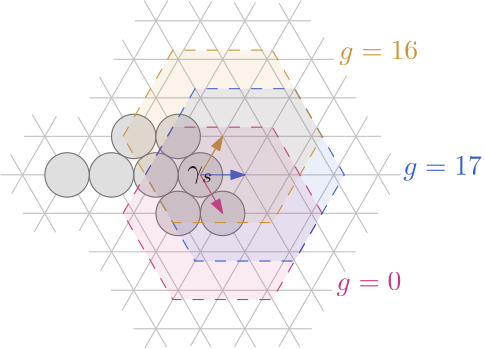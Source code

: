 <?xml version="1.0"?>
<!DOCTYPE ipe SYSTEM "ipe.dtd">
<ipe version="70218" creator="Ipe 7.2.23">
<info created="D:20220918153104" modified="D:20230207003258"/>
<preamble>\usepackage{amsmath}
\usepackage{amssymb}
</preamble>
<ipestyle name="basic">
<symbol name="arrow/arc(spx)">
<path stroke="sym-stroke" fill="sym-stroke" pen="sym-pen">
0 0 m
-1 0.333 l
-1 -0.333 l
h
</path>
</symbol>
<symbol name="arrow/farc(spx)">
<path stroke="sym-stroke" fill="white" pen="sym-pen">
0 0 m
-1 0.333 l
-1 -0.333 l
h
</path>
</symbol>
<symbol name="arrow/ptarc(spx)">
<path stroke="sym-stroke" fill="sym-stroke" pen="sym-pen">
0 0 m
-1 0.333 l
-0.8 0 l
-1 -0.333 l
h
</path>
</symbol>
<symbol name="arrow/fptarc(spx)">
<path stroke="sym-stroke" fill="white" pen="sym-pen">
0 0 m
-1 0.333 l
-0.8 0 l
-1 -0.333 l
h
</path>
</symbol>
<symbol name="mark/circle(sx)" transformations="translations">
<path fill="sym-stroke">
0.6 0 0 0.6 0 0 e
0.4 0 0 0.4 0 0 e
</path>
</symbol>
<symbol name="mark/disk(sx)" transformations="translations">
<path fill="sym-stroke">
0.6 0 0 0.6 0 0 e
</path>
</symbol>
<symbol name="mark/fdisk(sfx)" transformations="translations">
<group>
<path fill="sym-fill">
0.5 0 0 0.5 0 0 e
</path>
<path fill="sym-stroke" fillrule="eofill">
0.6 0 0 0.6 0 0 e
0.4 0 0 0.4 0 0 e
</path>
</group>
</symbol>
<symbol name="mark/box(sx)" transformations="translations">
<path fill="sym-stroke" fillrule="eofill">
-0.6 -0.6 m
0.6 -0.6 l
0.6 0.6 l
-0.6 0.6 l
h
-0.4 -0.4 m
0.4 -0.4 l
0.4 0.4 l
-0.4 0.4 l
h
</path>
</symbol>
<symbol name="mark/square(sx)" transformations="translations">
<path fill="sym-stroke">
-0.6 -0.6 m
0.6 -0.6 l
0.6 0.6 l
-0.6 0.6 l
h
</path>
</symbol>
<symbol name="mark/fsquare(sfx)" transformations="translations">
<group>
<path fill="sym-fill">
-0.5 -0.5 m
0.5 -0.5 l
0.5 0.5 l
-0.5 0.5 l
h
</path>
<path fill="sym-stroke" fillrule="eofill">
-0.6 -0.6 m
0.6 -0.6 l
0.6 0.6 l
-0.6 0.6 l
h
-0.4 -0.4 m
0.4 -0.4 l
0.4 0.4 l
-0.4 0.4 l
h
</path>
</group>
</symbol>
<symbol name="mark/cross(sx)" transformations="translations">
<group>
<path fill="sym-stroke">
-0.43 -0.57 m
0.57 0.43 l
0.43 0.57 l
-0.57 -0.43 l
h
</path>
<path fill="sym-stroke">
-0.43 0.57 m
0.57 -0.43 l
0.43 -0.57 l
-0.57 0.43 l
h
</path>
</group>
</symbol>
<symbol name="arrow/fnormal(spx)">
<path stroke="sym-stroke" fill="white" pen="sym-pen">
0 0 m
-1 0.333 l
-1 -0.333 l
h
</path>
</symbol>
<symbol name="arrow/pointed(spx)">
<path stroke="sym-stroke" fill="sym-stroke" pen="sym-pen">
0 0 m
-1 0.333 l
-0.8 0 l
-1 -0.333 l
h
</path>
</symbol>
<symbol name="arrow/fpointed(spx)">
<path stroke="sym-stroke" fill="white" pen="sym-pen">
0 0 m
-1 0.333 l
-0.8 0 l
-1 -0.333 l
h
</path>
</symbol>
<symbol name="arrow/linear(spx)">
<path stroke="sym-stroke" pen="sym-pen">
-1 0.333 m
0 0 l
-1 -0.333 l
</path>
</symbol>
<symbol name="arrow/fdouble(spx)">
<path stroke="sym-stroke" fill="white" pen="sym-pen">
0 0 m
-1 0.333 l
-1 -0.333 l
h
-1 0 m
-2 0.333 l
-2 -0.333 l
h
</path>
</symbol>
<symbol name="arrow/double(spx)">
<path stroke="sym-stroke" fill="sym-stroke" pen="sym-pen">
0 0 m
-1 0.333 l
-1 -0.333 l
h
-1 0 m
-2 0.333 l
-2 -0.333 l
h
</path>
</symbol>
<symbol name="arrow/mid-normal(spx)">
<path stroke="sym-stroke" fill="sym-stroke" pen="sym-pen">
0.5 0 m
-0.5 0.333 l
-0.5 -0.333 l
h
</path>
</symbol>
<symbol name="arrow/mid-fnormal(spx)">
<path stroke="sym-stroke" fill="white" pen="sym-pen">
0.5 0 m
-0.5 0.333 l
-0.5 -0.333 l
h
</path>
</symbol>
<symbol name="arrow/mid-pointed(spx)">
<path stroke="sym-stroke" fill="sym-stroke" pen="sym-pen">
0.5 0 m
-0.5 0.333 l
-0.3 0 l
-0.5 -0.333 l
h
</path>
</symbol>
<symbol name="arrow/mid-fpointed(spx)">
<path stroke="sym-stroke" fill="white" pen="sym-pen">
0.5 0 m
-0.5 0.333 l
-0.3 0 l
-0.5 -0.333 l
h
</path>
</symbol>
<symbol name="arrow/mid-double(spx)">
<path stroke="sym-stroke" fill="sym-stroke" pen="sym-pen">
1 0 m
0 0.333 l
0 -0.333 l
h
0 0 m
-1 0.333 l
-1 -0.333 l
h
</path>
</symbol>
<symbol name="arrow/mid-fdouble(spx)">
<path stroke="sym-stroke" fill="white" pen="sym-pen">
1 0 m
0 0.333 l
0 -0.333 l
h
0 0 m
-1 0.333 l
-1 -0.333 l
h
</path>
</symbol>
<anglesize name="22.5 deg" value="22.5"/>
<anglesize name="30 deg" value="30"/>
<anglesize name="45 deg" value="45"/>
<anglesize name="60 deg" value="60"/>
<anglesize name="90 deg" value="90"/>
<arrowsize name="large" value="10"/>
<arrowsize name="small" value="5"/>
<arrowsize name="tiny" value="3"/>
<color name="blue" value="0 0 1"/>
<color name="brown" value="0.647 0.165 0.165"/>
<color name="darkblue" value="0 0 0.545"/>
<color name="darkcyan" value="0 0.545 0.545"/>
<color name="darkgray" value="0.663"/>
<color name="darkgreen" value="0 0.392 0"/>
<color name="darkmagenta" value="0.545 0 0.545"/>
<color name="darkorange" value="1 0.549 0"/>
<color name="darkred" value="0.545 0 0"/>
<color name="gold" value="1 0.843 0"/>
<color name="gray" value="0.745"/>
<color name="green" value="0 1 0"/>
<color name="lightblue" value="0.678 0.847 0.902"/>
<color name="lightcyan" value="0.878 1 1"/>
<color name="lightgray" value="0.827"/>
<color name="lightgreen" value="0.565 0.933 0.565"/>
<color name="lightyellow" value="1 1 0.878"/>
<color name="navy" value="0 0 0.502"/>
<color name="orange" value="1 0.647 0"/>
<color name="pink" value="1 0.753 0.796"/>
<color name="purple" value="0.627 0.125 0.941"/>
<color name="red" value="1 0 0"/>
<color name="seagreen" value="0.18 0.545 0.341"/>
<color name="turquoise" value="0.251 0.878 0.816"/>
<color name="violet" value="0.933 0.51 0.933"/>
<color name="yellow" value="1 1 0"/>
<dashstyle name="dash dot dotted" value="[4 2 1 2 1 2] 0"/>
<dashstyle name="dash dotted" value="[4 2 1 2] 0"/>
<dashstyle name="dashed" value="[4] 0"/>
<dashstyle name="dotted" value="[1 3] 0"/>
<gridsize name="10 pts (~3.5 mm)" value="10"/>
<gridsize name="14 pts (~5 mm)" value="14"/>
<gridsize name="16 pts (~6 mm)" value="16"/>
<gridsize name="20 pts (~7 mm)" value="20"/>
<gridsize name="28 pts (~10 mm)" value="28"/>
<gridsize name="32 pts (~12 mm)" value="32"/>
<gridsize name="4 pts" value="4"/>
<gridsize name="56 pts (~20 mm)" value="56"/>
<gridsize name="8 pts (~3 mm)" value="8"/>
<opacity name="10%" value="0.1"/>
<opacity name="30%" value="0.3"/>
<opacity name="50%" value="0.5"/>
<opacity name="75%" value="0.75"/>
<pen name="fat" value="1.2"/>
<pen name="heavier" value="0.8"/>
<pen name="ultrafat" value="2"/>
<symbolsize name="large" value="5"/>
<symbolsize name="small" value="2"/>
<symbolsize name="tiny" value="1.1"/>
<textsize name="Huge" value="\Huge"/>
<textsize name="LARGE" value="\LARGE"/>
<textsize name="Large" value="\Large"/>
<textsize name="footnote" value="\footnotesize"/>
<textsize name="huge" value="\huge"/>
<textsize name="large" value="\large"/>
<textsize name="small" value="\small"/>
<textsize name="tiny" value="\tiny"/>
<textstyle name="center" begin="\begin{center}" end="\end{center}"/>
<textstyle name="item" begin="\begin{itemize}\item{}" end="\end{itemize}"/>
<textstyle name="itemize" begin="\begin{itemize}" end="\end{itemize}"/>
<tiling name="falling" angle="-60" step="4" width="1"/>
<tiling name="rising" angle="30" step="4" width="1"/>
</ipestyle>
<page>
<layer name="alpha"/>
<layer name="greygrid"/>
<layer name="GRID"/>
<layer name="fundament"/>
<layer name="fundament-circles"/>
<view layers="alpha greygrid fundament" active="fundament"/>
<path layer="greygrid" matrix="0.262024 0 0 0.262024 210.091 490.833" stroke="0.753">
144 665.107 m
448 665.108 l
</path>
<path matrix="0.211134 0 0 0.211134 223.822 513.75" stroke="0.753">
152 651.251 m
456 651.251 l
</path>
<path matrix="0.316044 0 0 0.316044 191.753 464.381" stroke="0.753">
152 678.964 m
456 678.964 l
</path>
<path matrix="0.422933 0 0 0.422933 155.541 439.237" stroke="0.753">
144 665.107 m
448 665.108 l
</path>
<path matrix="0.420765 0 0 0.420765 155.464 424.627" stroke="0.753">
144 637.395 m
448 637.395 l
</path>
<path matrix="0.473807 0 0 0.473807 136.029 398.109" stroke="0.753">
152 651.251 m
456 651.251 l
</path>
<path matrix="0.315519 0 0 0.315519 192.185 520.163" stroke="0.753">
152 678.964 m
456 678.964 l
</path>
<path matrix="0.261176 0 0 0.261176 211.1 581.774" stroke="0.753">
144 637.395 m
448 637.395 l
</path>
<path matrix="0.208483 0 0 0.208483 224.722 626.328" stroke="0.753">
152 651.251 m
456 651.251 l
</path>
<path matrix="0.125506 0 0 0.125506 194.011 626.853" stroke="0.753">
272 803.671 m
144 581.969 l
</path>
<path matrix="0.353373 0 0 0.353373 166.448 485.414" stroke="0.753">
288 803.671 m
152 568.113 l
</path>
<path matrix="0.350619 0 0 0.350619 177.468 487.345" stroke="0.753">
168 568.113 m
304 803.671 l
</path>
<path matrix="0.410582 0 0 0.410582 168.446 438.766" stroke="0.753">
184 568.113 m
320 803.671 l
</path>
<path matrix="0.473514 0 0 0.473514 179.822 388.818" stroke="0.753">
288 803.671 m
152 568.113 l
</path>
<path matrix="0.474575 0 0 0.474575 180.283 374.731" stroke="0.753">
168 568.113 m
304 803.671 l
</path>
<path matrix="0.412991 0 0 0.412991 200.412 410.395" stroke="0.753">
184 568.113 m
320 803.671 l
</path>
<path matrix="0.352085 0 0 0.352085 238.769 444.796" stroke="0.753">
288 803.671 m
152 568.113 l
</path>
<path matrix="0.2959 0 0 0.2959 258.531 476.639" stroke="0.753">
168 568.113 m
304 803.671 l
</path>
<path matrix="0.119072 0 0 0.118939 192.636 618.404" stroke="0.753">
160 803.672 m
296 568.113 l
</path>
<path matrix="0.355636 0 0 0.355636 156.861 442.593" stroke="0.753">
176 803.672 m
312 568.113 l
</path>
<path matrix="0.351413 0 0 0.351413 168.486 445.115" stroke="0.753">
192 803.671 m
328 568.113 l
</path>
<path matrix="0.413057 0 0 0.413057 177.576 409.936" stroke="0.753">
160 803.672 m
296 568.113 l
</path>
<path matrix="0.469268 0 0 0.469268 169.333 378.168" stroke="0.753">
176 803.672 m
312 568.113 l
</path>
<path layer="alpha" matrix="0.499435 0 0 0.499435 156.121 436.744" stroke="0.439" fill="0.875">
16 0 0 16 248 540.4 e
</path>
<path matrix="0.499435 0 0 0.499435 148.121 422.887" stroke="0.439" fill="0.875">
16 0 0 16 248 540.4 e
</path>
<path matrix="0.499435 0 0 0.499435 164.121 422.887" stroke="0.439" fill="0.875">
16 0 0 16 248 540.4 e
</path>
<path matrix="0.499435 0 0 0.499435 140.121 436.744" stroke="0.439" fill="0.875">
16 0 0 16 248 540.4 e
</path>
<path matrix="0.499435 0 0 0.499435 124.121 436.744" stroke="0.439" fill="0.875">
16 0 0 16 248 540.4 e
</path>
<path matrix="0.499435 0 0 0.499435 132.121 450.6" stroke="0.439" fill="0.875">
16 0 0 16 248 540.4 e
</path>
<path matrix="0.499435 0 0 0.499435 148.121 450.6" stroke="0.439" fill="0.875">
16 0 0 16 248 540.4 e
</path>
<path matrix="0.499435 0 0 0.499435 108.12 436.744" stroke="0.439" fill="0.875">
16 0 0 16 248 540.4 e
</path>
<path layer="greygrid" matrix="0.474907 0 0 0.474907 168.62 387.704" stroke="0.753">
192 803.671 m
328 568.113 l
</path>
<path matrix="0.4133 0 0 0.4133 209.792 437.011" stroke="0.753">
160 803.672 m
296 568.113 l
</path>
<path matrix="0.35322 0 0 0.35322 229.9 485.041" stroke="0.753">
176 803.672 m
312 568.113 l
</path>
<path matrix="0.293113 0 0 0.293113 251.996 532.99" stroke="0.753">
192 803.671 m
328 568.113 l
</path>
<path layer="fundament" stroke="0.796 0.576 0.204" fill="0.796 0.576 0.204" arrow="normal/small">
280 706.677 m
288 720.533 l
</path>
<path stroke="0.796 0.204 0.518" fill="0.204 0.369 0.796" arrow="normal/small">
280 706.677 m
288 692.82 l
</path>
<path stroke="0.204 0.369 0.796" fill="0.204 0.369 0.796" arrow="normal/small">
280 706.677 m
296 706.677 l
</path>
<group layer="GRID">
<path stroke="black">
0 0 m
595 0 l
</path>
<path stroke="black">
0 13.8564 m
595 13.8564 l
</path>
<path stroke="black">
0 27.7128 m
595 27.7128 l
</path>
<path stroke="black">
0 41.5692 m
595 41.5692 l
</path>
<path stroke="black">
0 55.4256 m
595 55.4256 l
</path>
<path stroke="black">
0 69.282 m
595 69.282 l
</path>
<path stroke="black">
0 83.1384 m
595 83.1384 l
</path>
<path stroke="black">
0 96.9948 m
595 96.9948 l
</path>
<path stroke="black">
0 110.851 m
595 110.851 l
</path>
<path stroke="black">
0 124.708 m
595 124.708 l
</path>
<path stroke="black">
0 138.564 m
595 138.564 l
</path>
<path stroke="black">
0 152.42 m
595 152.42 l
</path>
<path stroke="black">
0 166.277 m
595 166.277 l
</path>
<path stroke="black">
0 180.133 m
595 180.133 l
</path>
<path stroke="black">
0 193.99 m
595 193.99 l
</path>
<path stroke="black">
0 207.846 m
595 207.846 l
</path>
<path stroke="black">
0 221.703 m
595 221.703 l
</path>
<path stroke="black">
0 235.559 m
595 235.559 l
</path>
<path stroke="black">
0 249.415 m
595 249.415 l
</path>
<path stroke="black">
0 263.272 m
595 263.272 l
</path>
<path stroke="black">
0 277.128 m
595 277.128 l
</path>
<path stroke="black">
0 290.985 m
595 290.985 l
</path>
<path stroke="black">
0 304.841 m
595 304.841 l
</path>
<path stroke="black">
0 318.697 m
595 318.697 l
</path>
<path stroke="black">
0 332.554 m
595 332.554 l
</path>
<path stroke="black">
0 346.41 m
595 346.41 l
</path>
<path stroke="black">
0 360.267 m
595 360.267 l
</path>
<path stroke="black">
0 374.123 m
595 374.123 l
</path>
<path stroke="black">
0 387.979 m
595 387.979 l
</path>
<path stroke="black">
0 401.836 m
595 401.836 l
</path>
<path stroke="black">
0 415.692 m
595 415.692 l
</path>
<path stroke="black">
0 429.549 m
595 429.549 l
</path>
<path stroke="black">
0 443.405 m
595 443.405 l
</path>
<path stroke="black">
0 457.261 m
595 457.261 l
</path>
<path stroke="black">
0 471.118 m
595 471.118 l
</path>
<path stroke="black">
0 484.974 m
595 484.974 l
</path>
<path stroke="black">
0 498.831 m
595 498.831 l
</path>
<path stroke="black">
0 512.687 m
595 512.687 l
</path>
<path stroke="black">
0 526.543 m
595 526.543 l
</path>
<path stroke="black">
0 540.4 m
595 540.4 l
</path>
<path stroke="black">
0 554.256 m
595 554.256 l
</path>
<path stroke="black">
0 568.113 m
595 568.113 l
</path>
<path stroke="black">
0 581.969 m
595 581.969 l
</path>
<path stroke="black">
0 595.825 m
595 595.825 l
</path>
<path stroke="black">
0 609.682 m
595 609.682 l
</path>
<path stroke="black">
0 623.538 m
595 623.538 l
</path>
<path stroke="black">
0 637.395 m
595 637.395 l
</path>
<path stroke="black">
0 651.251 m
595 651.251 l
</path>
<path stroke="black">
0 665.108 m
595 665.108 l
</path>
<path stroke="black">
0 678.964 m
595 678.964 l
</path>
<path stroke="black">
0 692.82 m
595 692.82 l
</path>
<path stroke="black">
0 706.677 m
595 706.677 l
</path>
<path stroke="black">
0 720.533 m
595 720.533 l
</path>
<path stroke="black">
0 734.39 m
595 734.39 l
</path>
<path stroke="black">
0 748.246 m
595 748.246 l
</path>
<path stroke="black">
0 762.102 m
595 762.102 l
</path>
<path stroke="black">
0 775.959 m
595 775.959 l
</path>
<path stroke="black">
0 789.815 m
595 789.815 l
</path>
<path stroke="black">
0 803.672 m
595 803.672 l
</path>
<path stroke="black">
0 817.528 m
595 817.528 l
</path>
<path stroke="black">
0 831.384 m
595 831.384 l
</path>
<path stroke="black">
0 0 m
486.129 842 l
</path>
<path stroke="black">
16 0 m
502.129 842 l
</path>
<path stroke="black">
32 0 m
518.129 842 l
</path>
<path stroke="black">
48 0 m
534.129 842 l
</path>
<path stroke="black">
64 0 m
550.129 842 l
</path>
<path stroke="black">
80 0 m
566.129 842 l
</path>
<path stroke="black">
96 0 m
582.129 842 l
</path>
<path stroke="black">
112 0 m
595 836.581 l
</path>
<path stroke="black">
128 0 m
595 808.868 l
</path>
<path stroke="black">
144 0 m
595 781.155 l
</path>
<path stroke="black">
160 0 m
595 753.442 l
</path>
<path stroke="black">
176 0 m
595 725.729 l
</path>
<path stroke="black">
192 0 m
595 698.016 l
</path>
<path stroke="black">
208 0 m
595 670.304 l
</path>
<path stroke="black">
224 0 m
595 642.591 l
</path>
<path stroke="black">
240 0 m
595 614.878 l
</path>
<path stroke="black">
256 0 m
595 587.165 l
</path>
<path stroke="black">
272 0 m
595 559.452 l
</path>
<path stroke="black">
288 0 m
595 531.74 l
</path>
<path stroke="black">
304 0 m
595 504.027 l
</path>
<path stroke="black">
320 0 m
595 476.314 l
</path>
<path stroke="black">
336 0 m
595 448.601 l
</path>
<path stroke="black">
352 0 m
595 420.888 l
</path>
<path stroke="black">
368 0 m
595 393.176 l
</path>
<path stroke="black">
384 0 m
595 365.463 l
</path>
<path stroke="black">
400 0 m
595 337.75 l
</path>
<path stroke="black">
416 0 m
595 310.037 l
</path>
<path stroke="black">
432 0 m
595 282.324 l
</path>
<path stroke="black">
448 0 m
595 254.611 l
</path>
<path stroke="black">
464 0 m
595 226.899 l
</path>
<path stroke="black">
480 0 m
595 199.186 l
</path>
<path stroke="black">
496 0 m
595 171.473 l
</path>
<path stroke="black">
512 0 m
595 143.76 l
</path>
<path stroke="black">
528 0 m
595 116.047 l
</path>
<path stroke="black">
544 0 m
595 88.3346 l
</path>
<path stroke="black">
560 0 m
595 60.6218 l
</path>
<path stroke="black">
576 0 m
595 32.909 l
</path>
<path stroke="black">
592 0 m
595 5.19615 l
</path>
<path stroke="black">
0 0 m
0 0 l
</path>
<path stroke="black">
0 27.7128 m
16 0 l
</path>
<path stroke="black">
0 55.4256 m
32 0 l
</path>
<path stroke="black">
0 83.1384 m
48 0 l
</path>
<path stroke="black">
0 110.851 m
64 0 l
</path>
<path stroke="black">
0 138.564 m
80 0 l
</path>
<path stroke="black">
0 166.277 m
96 0 l
</path>
<path stroke="black">
0 193.99 m
112 0 l
</path>
<path stroke="black">
0 221.703 m
128 0 l
</path>
<path stroke="black">
0 249.415 m
144 0 l
</path>
<path stroke="black">
0 277.128 m
160 0 l
</path>
<path stroke="black">
0 304.841 m
176 0 l
</path>
<path stroke="black">
0 332.554 m
192 0 l
</path>
<path stroke="black">
0 360.267 m
208 0 l
</path>
<path stroke="black">
0 387.979 m
224 0 l
</path>
<path stroke="black">
0 415.692 m
240 0 l
</path>
<path stroke="black">
0 443.405 m
256 0 l
</path>
<path stroke="black">
0 471.118 m
272 0 l
</path>
<path stroke="black">
0 498.831 m
288 0 l
</path>
<path stroke="black">
0 526.543 m
304 0 l
</path>
<path stroke="black">
0 554.256 m
320 0 l
</path>
<path stroke="black">
0 581.969 m
336 0 l
</path>
<path stroke="black">
0 609.682 m
352 0 l
</path>
<path stroke="black">
0 637.395 m
368 0 l
</path>
<path stroke="black">
0 665.108 m
384 0 l
</path>
<path stroke="black">
0 692.82 m
400 0 l
</path>
<path stroke="black">
0 720.533 m
416 0 l
</path>
<path stroke="black">
0 748.246 m
432 0 l
</path>
<path stroke="black">
0 775.959 m
448 0 l
</path>
<path stroke="black">
0 803.672 m
464 0 l
</path>
<path stroke="black">
0 831.384 m
480 0 l
</path>
<path stroke="black">
9.87107 842 m
496 0 l
</path>
<path stroke="black">
25.8711 842 m
512 0 l
</path>
<path stroke="black">
41.8711 842 m
528 0 l
</path>
<path stroke="black">
57.8711 842 m
544 0 l
</path>
<path stroke="black">
73.8711 842 m
560 0 l
</path>
<path stroke="black">
89.8711 842 m
576 0 l
</path>
<path stroke="black">
105.871 842 m
592 0 l
</path>
<path stroke="black">
121.871 842 m
595 22.5167 l
</path>
<path stroke="black">
137.871 842 m
595 50.2295 l
</path>
<path stroke="black">
153.871 842 m
595 77.9423 l
</path>
<path stroke="black">
169.871 842 m
595 105.655 l
</path>
<path stroke="black">
185.871 842 m
595 133.368 l
</path>
<path stroke="black">
201.871 842 m
595 161.081 l
</path>
<path stroke="black">
217.871 842 m
595 188.794 l
</path>
<path stroke="black">
233.871 842 m
595 216.506 l
</path>
<path stroke="black">
249.871 842 m
595 244.219 l
</path>
<path stroke="black">
265.871 842 m
595 271.932 l
</path>
<path stroke="black">
281.871 842 m
595 299.645 l
</path>
<path stroke="black">
297.871 842 m
595 327.358 l
</path>
<path stroke="black">
313.871 842 m
595 355.07 l
</path>
<path stroke="black">
329.871 842 m
595 382.783 l
</path>
<path stroke="black">
345.871 842 m
595 410.496 l
</path>
<path stroke="black">
361.871 842 m
595 438.209 l
</path>
<path stroke="black">
377.871 842 m
595 465.922 l
</path>
<path stroke="black">
393.871 842 m
595 493.634 l
</path>
<path stroke="black">
409.871 842 m
595 521.347 l
</path>
<path stroke="black">
425.871 842 m
595 549.06 l
</path>
<path stroke="black">
441.871 842 m
595 576.773 l
</path>
<path stroke="black">
457.871 842 m
595 604.486 l
</path>
<path stroke="black">
473.871 842 m
595 632.199 l
</path>
<path stroke="black">
489.871 842 m
595 659.911 l
</path>
<path stroke="black">
505.871 842 m
595 687.624 l
</path>
<path stroke="black">
521.871 842 m
595 715.337 l
</path>
<path stroke="black">
537.871 842 m
595 743.05 l
</path>
<path stroke="black">
553.871 842 m
595 770.763 l
</path>
<path stroke="black">
569.871 842 m
595 798.475 l
</path>
<path stroke="black">
585.871 842 m
595 826.188 l
</path>
<path stroke="black">
0 27.7128 m
470.129 842 l
</path>
<path stroke="black">
0 55.4256 m
454.129 842 l
</path>
<path stroke="black">
0 83.1384 m
438.129 842 l
</path>
<path stroke="black">
0 110.851 m
422.129 842 l
</path>
<path stroke="black">
0 138.564 m
406.129 842 l
</path>
<path stroke="black">
0 166.277 m
390.129 842 l
</path>
<path stroke="black">
0 193.99 m
374.129 842 l
</path>
<path stroke="black">
0 221.703 m
358.129 842 l
</path>
<path stroke="black">
0 249.415 m
342.129 842 l
</path>
<path stroke="black">
0 277.128 m
326.129 842 l
</path>
<path stroke="black">
0 304.841 m
310.129 842 l
</path>
<path stroke="black">
0 332.554 m
294.129 842 l
</path>
<path stroke="black">
0 360.267 m
278.129 842 l
</path>
<path stroke="black">
0 387.979 m
262.129 842 l
</path>
<path stroke="black">
0 415.692 m
246.129 842 l
</path>
<path stroke="black">
0 443.405 m
230.129 842 l
</path>
<path stroke="black">
0 471.118 m
214.129 842 l
</path>
<path stroke="black">
0 498.831 m
198.129 842 l
</path>
<path stroke="black">
0 526.543 m
182.129 842 l
</path>
<path stroke="black">
0 554.256 m
166.129 842 l
</path>
<path stroke="black">
0 581.969 m
150.129 842 l
</path>
<path stroke="black">
0 609.682 m
134.129 842 l
</path>
<path stroke="black">
0 637.395 m
118.129 842 l
</path>
<path stroke="black">
0 665.108 m
102.129 842 l
</path>
<path stroke="black">
0 692.82 m
86.1289 842 l
</path>
<path stroke="black">
0 720.533 m
70.1289 842 l
</path>
<path stroke="black">
0 748.246 m
54.1289 842 l
</path>
<path stroke="black">
0 775.959 m
38.1289 842 l
</path>
<path stroke="black">
0 803.672 m
22.1289 842 l
</path>
<path stroke="black">
0 831.384 m
6.12893 842 l
</path>
</group>
<path matrix="0.499435 0 0 0.499435 292.169 284.319" stroke="black" fill="0.784">
16 0 0 16 248 540.4 e
</path>
<path layer="fundament-circles" stroke="0.796 0.576 0.204" fill="0.796 0.576 0.204" dash="dashed" opacity="10%" stroke-opacity="opaque">
31.9999 0 0 31.9999 288 720.533 e
</path>
<path matrix="1 0 0 1 7.99977 -13.856" stroke="0.204 0.369 0.796" fill="0.204 0.369 0.796" dash="dashed" opacity="10%" stroke-opacity="opaque">
31.9999 0 0 31.9999 288 720.533 e
</path>
<path matrix="1 0 0 1 -0.00023957 -27.713" stroke="0.796 0.204 0.518" fill="0.796 0.204 0.518" dash="dashed" opacity="10%" stroke-opacity="opaque">
31.9999 0 0 31.9999 288 720.533 e
</path>
<text layer="fundament" transformations="translations" pos="280 706.677" stroke="black" type="label" width="9.416" height="4.297" depth="1.93" halign="center" valign="center" style="math">\gamma_s</text>
<text matrix="1 0 0 1 10 0" transformations="translations" pos="320 748.246" stroke="0.796 0.576 0.204" type="label" width="28.355" height="6.428" depth="1.93" valign="baseline" style="math">g = 16</text>
<text matrix="1 0 0 1 9 0" transformations="translations" pos="344 706.677" stroke="0.204 0.369 0.792" type="label" width="28.355" height="6.428" depth="1.93" valign="baseline" style="math">g = 17</text>
<text matrix="1 0 0 1 9 0" transformations="translations" pos="320 665.108" stroke="0.792 0.204 0.518" type="label" width="23.374" height="6.428" depth="1.93" valign="baseline" style="math">g = 0</text>
<path matrix="1.11963 0 0 1.11963 -34.4821 -82.8986" stroke="0.796 0.204 0.518" fill="0.796 0.204 0.518" dash="dashed" opacity="10%" stroke-opacity="opaque">
256 692.82 m
272 720.533 l
304 720.533 l
320 692.82 l
304 665.108 l
272 665.108 l
h
</path>
<path matrix="1.11963 0 0 1.11963 -26.4821 -69.0416" stroke="0.204 0.369 0.796" fill="0.204 0.369 0.796" dash="dashed" opacity="10%" stroke-opacity="opaque">
256 692.82 m
272 720.533 l
304 720.533 l
320 692.82 l
304 665.108 l
272 665.108 l
h
</path>
<path matrix="1.11963 0 0 1.11963 -34.4821 -55.1856" stroke="0.796 0.576 0.204" fill="0.796 0.576 0.204" dash="dashed" opacity="10%" stroke-opacity="opaque">
256 692.82 m
272 720.533 l
304 720.533 l
320 692.82 l
304 665.108 l
272 665.108 l
h
</path>
</page>
</ipe>
